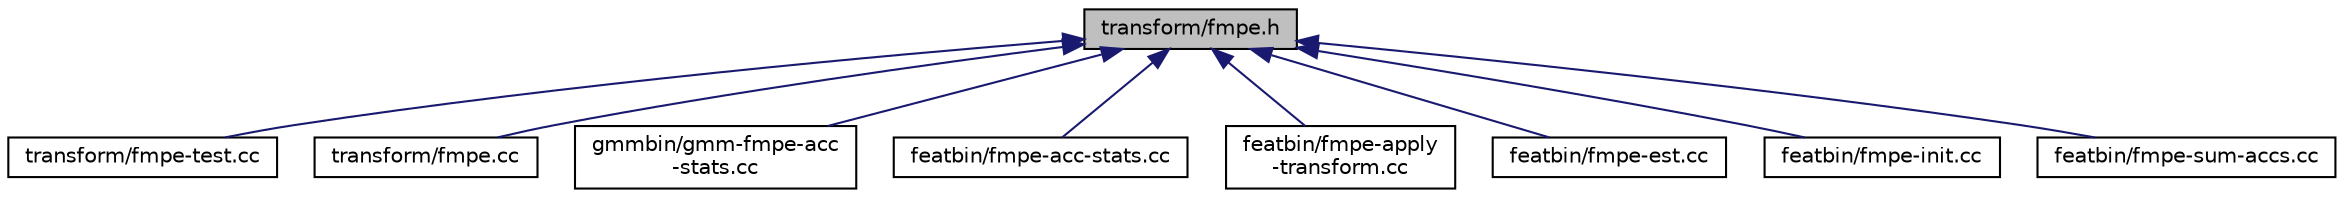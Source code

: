 digraph "transform/fmpe.h"
{
  edge [fontname="Helvetica",fontsize="10",labelfontname="Helvetica",labelfontsize="10"];
  node [fontname="Helvetica",fontsize="10",shape=record];
  Node84 [label="transform/fmpe.h",height=0.2,width=0.4,color="black", fillcolor="grey75", style="filled", fontcolor="black"];
  Node84 -> Node85 [dir="back",color="midnightblue",fontsize="10",style="solid",fontname="Helvetica"];
  Node85 [label="transform/fmpe-test.cc",height=0.2,width=0.4,color="black", fillcolor="white", style="filled",URL="$fmpe-test_8cc.html"];
  Node84 -> Node86 [dir="back",color="midnightblue",fontsize="10",style="solid",fontname="Helvetica"];
  Node86 [label="transform/fmpe.cc",height=0.2,width=0.4,color="black", fillcolor="white", style="filled",URL="$fmpe_8cc.html"];
  Node84 -> Node87 [dir="back",color="midnightblue",fontsize="10",style="solid",fontname="Helvetica"];
  Node87 [label="gmmbin/gmm-fmpe-acc\l-stats.cc",height=0.2,width=0.4,color="black", fillcolor="white", style="filled",URL="$gmm-fmpe-acc-stats_8cc.html"];
  Node84 -> Node88 [dir="back",color="midnightblue",fontsize="10",style="solid",fontname="Helvetica"];
  Node88 [label="featbin/fmpe-acc-stats.cc",height=0.2,width=0.4,color="black", fillcolor="white", style="filled",URL="$fmpe-acc-stats_8cc.html"];
  Node84 -> Node89 [dir="back",color="midnightblue",fontsize="10",style="solid",fontname="Helvetica"];
  Node89 [label="featbin/fmpe-apply\l-transform.cc",height=0.2,width=0.4,color="black", fillcolor="white", style="filled",URL="$fmpe-apply-transform_8cc.html"];
  Node84 -> Node90 [dir="back",color="midnightblue",fontsize="10",style="solid",fontname="Helvetica"];
  Node90 [label="featbin/fmpe-est.cc",height=0.2,width=0.4,color="black", fillcolor="white", style="filled",URL="$fmpe-est_8cc.html"];
  Node84 -> Node91 [dir="back",color="midnightblue",fontsize="10",style="solid",fontname="Helvetica"];
  Node91 [label="featbin/fmpe-init.cc",height=0.2,width=0.4,color="black", fillcolor="white", style="filled",URL="$fmpe-init_8cc.html"];
  Node84 -> Node92 [dir="back",color="midnightblue",fontsize="10",style="solid",fontname="Helvetica"];
  Node92 [label="featbin/fmpe-sum-accs.cc",height=0.2,width=0.4,color="black", fillcolor="white", style="filled",URL="$fmpe-sum-accs_8cc.html"];
}
